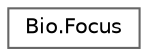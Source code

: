 digraph "Graphical Class Hierarchy"
{
 // LATEX_PDF_SIZE
  bgcolor="transparent";
  edge [fontname=Helvetica,fontsize=10,labelfontname=Helvetica,labelfontsize=10];
  node [fontname=Helvetica,fontsize=10,shape=box,height=0.2,width=0.4];
  rankdir="LR";
  Node0 [label="Bio.Focus",height=0.2,width=0.4,color="grey40", fillcolor="white", style="filled",URL="$class_bio_1_1_focus.html",tooltip=" "];
}
